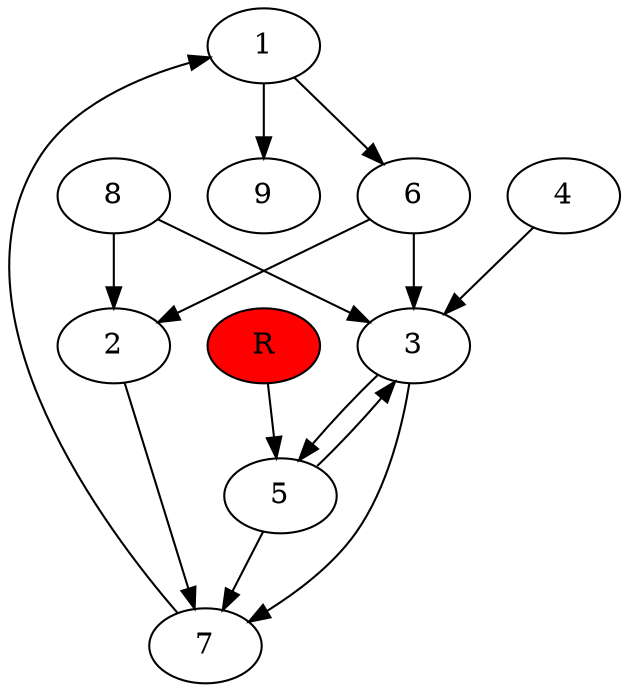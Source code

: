 digraph prb13099 {
	1
	2
	3
	4
	5
	6
	7
	8
	R [fillcolor="#ff0000" style=filled]
	1 -> 6
	1 -> 9
	2 -> 7
	3 -> 5
	3 -> 7
	4 -> 3
	5 -> 3
	5 -> 7
	6 -> 2
	6 -> 3
	7 -> 1
	8 -> 2
	8 -> 3
	R -> 5
}
